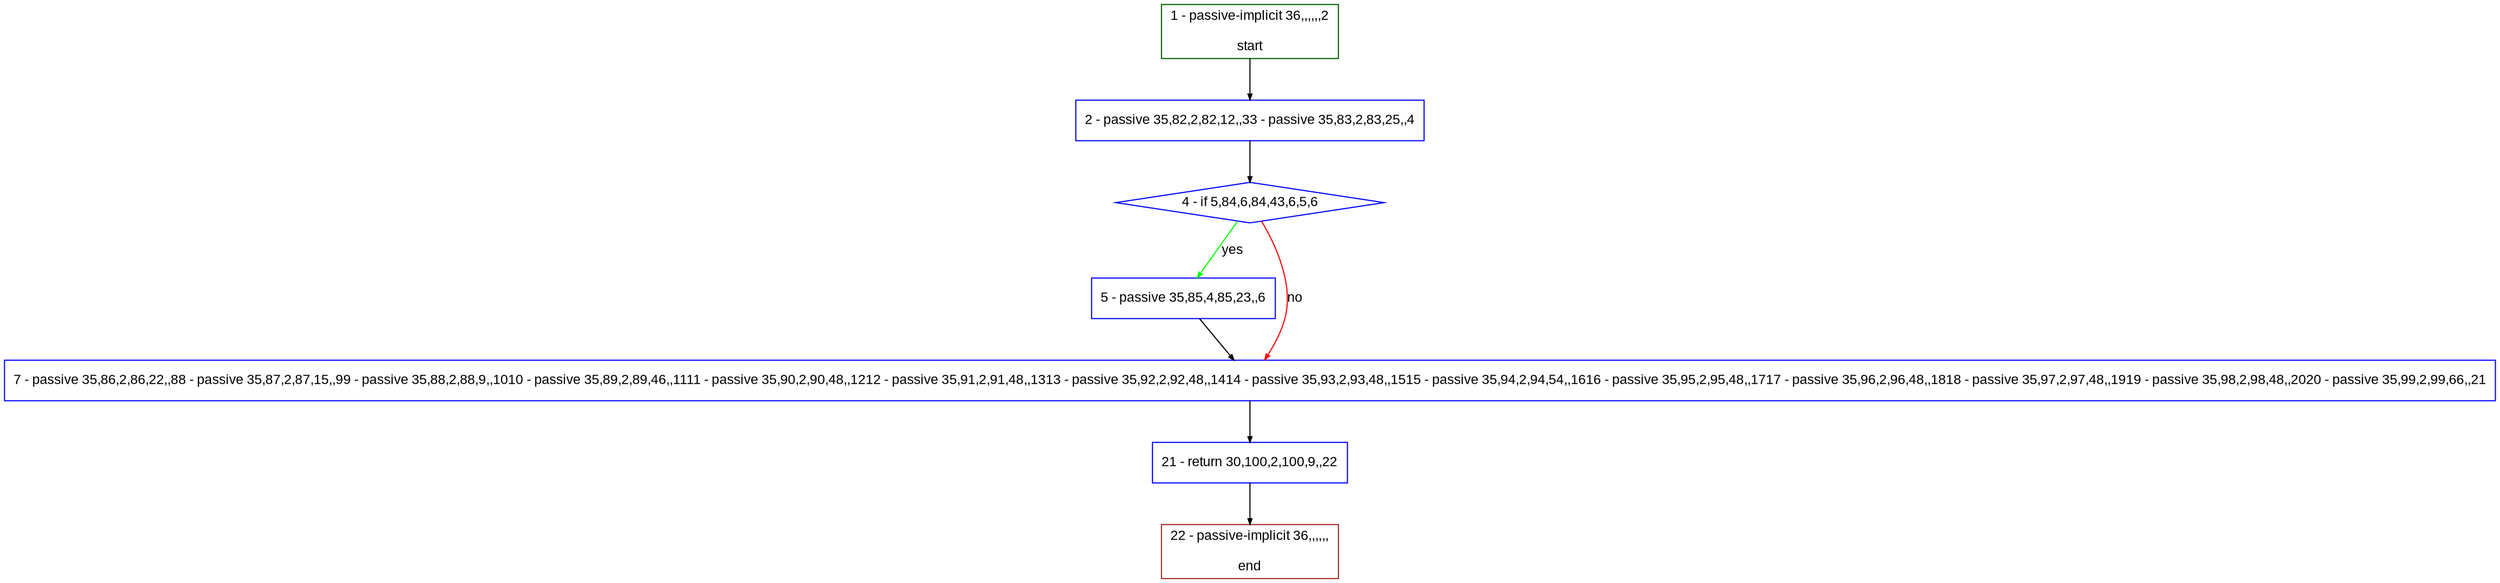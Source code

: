 digraph "" {
  graph [pack="true", label="", fontsize="12", packmode="clust", fontname="Arial", fillcolor="#FFFFCC", bgcolor="white", style="rounded,filled", compound="true"];
  node [node_initialized="no", label="", color="grey", fontsize="12", fillcolor="white", fontname="Arial", style="filled", shape="rectangle", compound="true", fixedsize="false"];
  edge [fontcolor="black", arrowhead="normal", arrowtail="none", arrowsize="0.5", ltail="", label="", color="black", fontsize="12", lhead="", fontname="Arial", dir="forward", compound="true"];
  __N1 [label="2 - passive 35,82,2,82,12,,33 - passive 35,83,2,83,25,,4", color="#0000ff", fillcolor="#ffffff", style="filled", shape="box"];
  __N2 [label="1 - passive-implicit 36,,,,,,2\n\nstart", color="#006400", fillcolor="#ffffff", style="filled", shape="box"];
  __N3 [label="4 - if 5,84,6,84,43,6,5,6", color="#0000ff", fillcolor="#ffffff", style="filled", shape="diamond"];
  __N4 [label="5 - passive 35,85,4,85,23,,6", color="#0000ff", fillcolor="#ffffff", style="filled", shape="box"];
  __N5 [label="7 - passive 35,86,2,86,22,,88 - passive 35,87,2,87,15,,99 - passive 35,88,2,88,9,,1010 - passive 35,89,2,89,46,,1111 - passive 35,90,2,90,48,,1212 - passive 35,91,2,91,48,,1313 - passive 35,92,2,92,48,,1414 - passive 35,93,2,93,48,,1515 - passive 35,94,2,94,54,,1616 - passive 35,95,2,95,48,,1717 - passive 35,96,2,96,48,,1818 - passive 35,97,2,97,48,,1919 - passive 35,98,2,98,48,,2020 - passive 35,99,2,99,66,,21", color="#0000ff", fillcolor="#ffffff", style="filled", shape="box"];
  __N6 [label="21 - return 30,100,2,100,9,,22", color="#0000ff", fillcolor="#ffffff", style="filled", shape="box"];
  __N7 [label="22 - passive-implicit 36,,,,,,\n\nend", color="#a52a2a", fillcolor="#ffffff", style="filled", shape="box"];
  __N2 -> __N1 [arrowhead="normal", arrowtail="none", color="#000000", label="", dir="forward"];
  __N1 -> __N3 [arrowhead="normal", arrowtail="none", color="#000000", label="", dir="forward"];
  __N3 -> __N4 [arrowhead="normal", arrowtail="none", color="#00ff00", label="yes", dir="forward"];
  __N3 -> __N5 [arrowhead="normal", arrowtail="none", color="#ff0000", label="no", dir="forward"];
  __N4 -> __N5 [arrowhead="normal", arrowtail="none", color="#000000", label="", dir="forward"];
  __N5 -> __N6 [arrowhead="normal", arrowtail="none", color="#000000", label="", dir="forward"];
  __N6 -> __N7 [arrowhead="normal", arrowtail="none", color="#000000", label="", dir="forward"];
}

